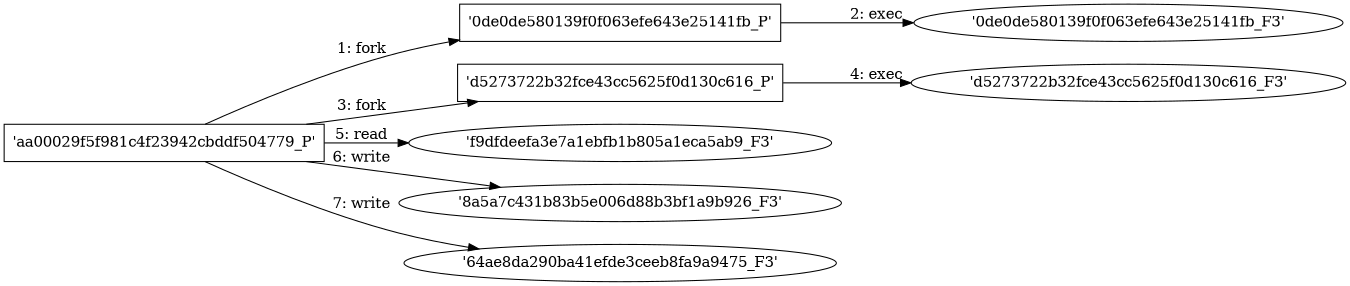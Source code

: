 digraph "D:\Learning\Paper\apt\基于CTI的攻击预警\Dataset\攻击图\ASGfromALLCTI\Microsoft Update Tuesday September 2014 another generally light month but with a significant IE bulletin.dot" {
rankdir="LR"
size="9"
fixedsize="false"
splines="true"
nodesep=0.3
ranksep=0
fontsize=10
overlap="scalexy"
engine= "neato"
	"'aa00029f5f981c4f23942cbddf504779_P'" [node_type=Process shape=box]
	"'0de0de580139f0f063efe643e25141fb_P'" [node_type=Process shape=box]
	"'aa00029f5f981c4f23942cbddf504779_P'" -> "'0de0de580139f0f063efe643e25141fb_P'" [label="1: fork"]
	"'0de0de580139f0f063efe643e25141fb_P'" [node_type=Process shape=box]
	"'0de0de580139f0f063efe643e25141fb_F3'" [node_type=File shape=ellipse]
	"'0de0de580139f0f063efe643e25141fb_P'" -> "'0de0de580139f0f063efe643e25141fb_F3'" [label="2: exec"]
	"'aa00029f5f981c4f23942cbddf504779_P'" [node_type=Process shape=box]
	"'d5273722b32fce43cc5625f0d130c616_P'" [node_type=Process shape=box]
	"'aa00029f5f981c4f23942cbddf504779_P'" -> "'d5273722b32fce43cc5625f0d130c616_P'" [label="3: fork"]
	"'d5273722b32fce43cc5625f0d130c616_P'" [node_type=Process shape=box]
	"'d5273722b32fce43cc5625f0d130c616_F3'" [node_type=File shape=ellipse]
	"'d5273722b32fce43cc5625f0d130c616_P'" -> "'d5273722b32fce43cc5625f0d130c616_F3'" [label="4: exec"]
	"'f9dfdeefa3e7a1ebfb1b805a1eca5ab9_F3'" [node_type=file shape=ellipse]
	"'aa00029f5f981c4f23942cbddf504779_P'" [node_type=Process shape=box]
	"'aa00029f5f981c4f23942cbddf504779_P'" -> "'f9dfdeefa3e7a1ebfb1b805a1eca5ab9_F3'" [label="5: read"]
	"'8a5a7c431b83b5e006d88b3bf1a9b926_F3'" [node_type=file shape=ellipse]
	"'aa00029f5f981c4f23942cbddf504779_P'" [node_type=Process shape=box]
	"'aa00029f5f981c4f23942cbddf504779_P'" -> "'8a5a7c431b83b5e006d88b3bf1a9b926_F3'" [label="6: write"]
	"'64ae8da290ba41efde3ceeb8fa9a9475_F3'" [node_type=file shape=ellipse]
	"'aa00029f5f981c4f23942cbddf504779_P'" [node_type=Process shape=box]
	"'aa00029f5f981c4f23942cbddf504779_P'" -> "'64ae8da290ba41efde3ceeb8fa9a9475_F3'" [label="7: write"]
}
